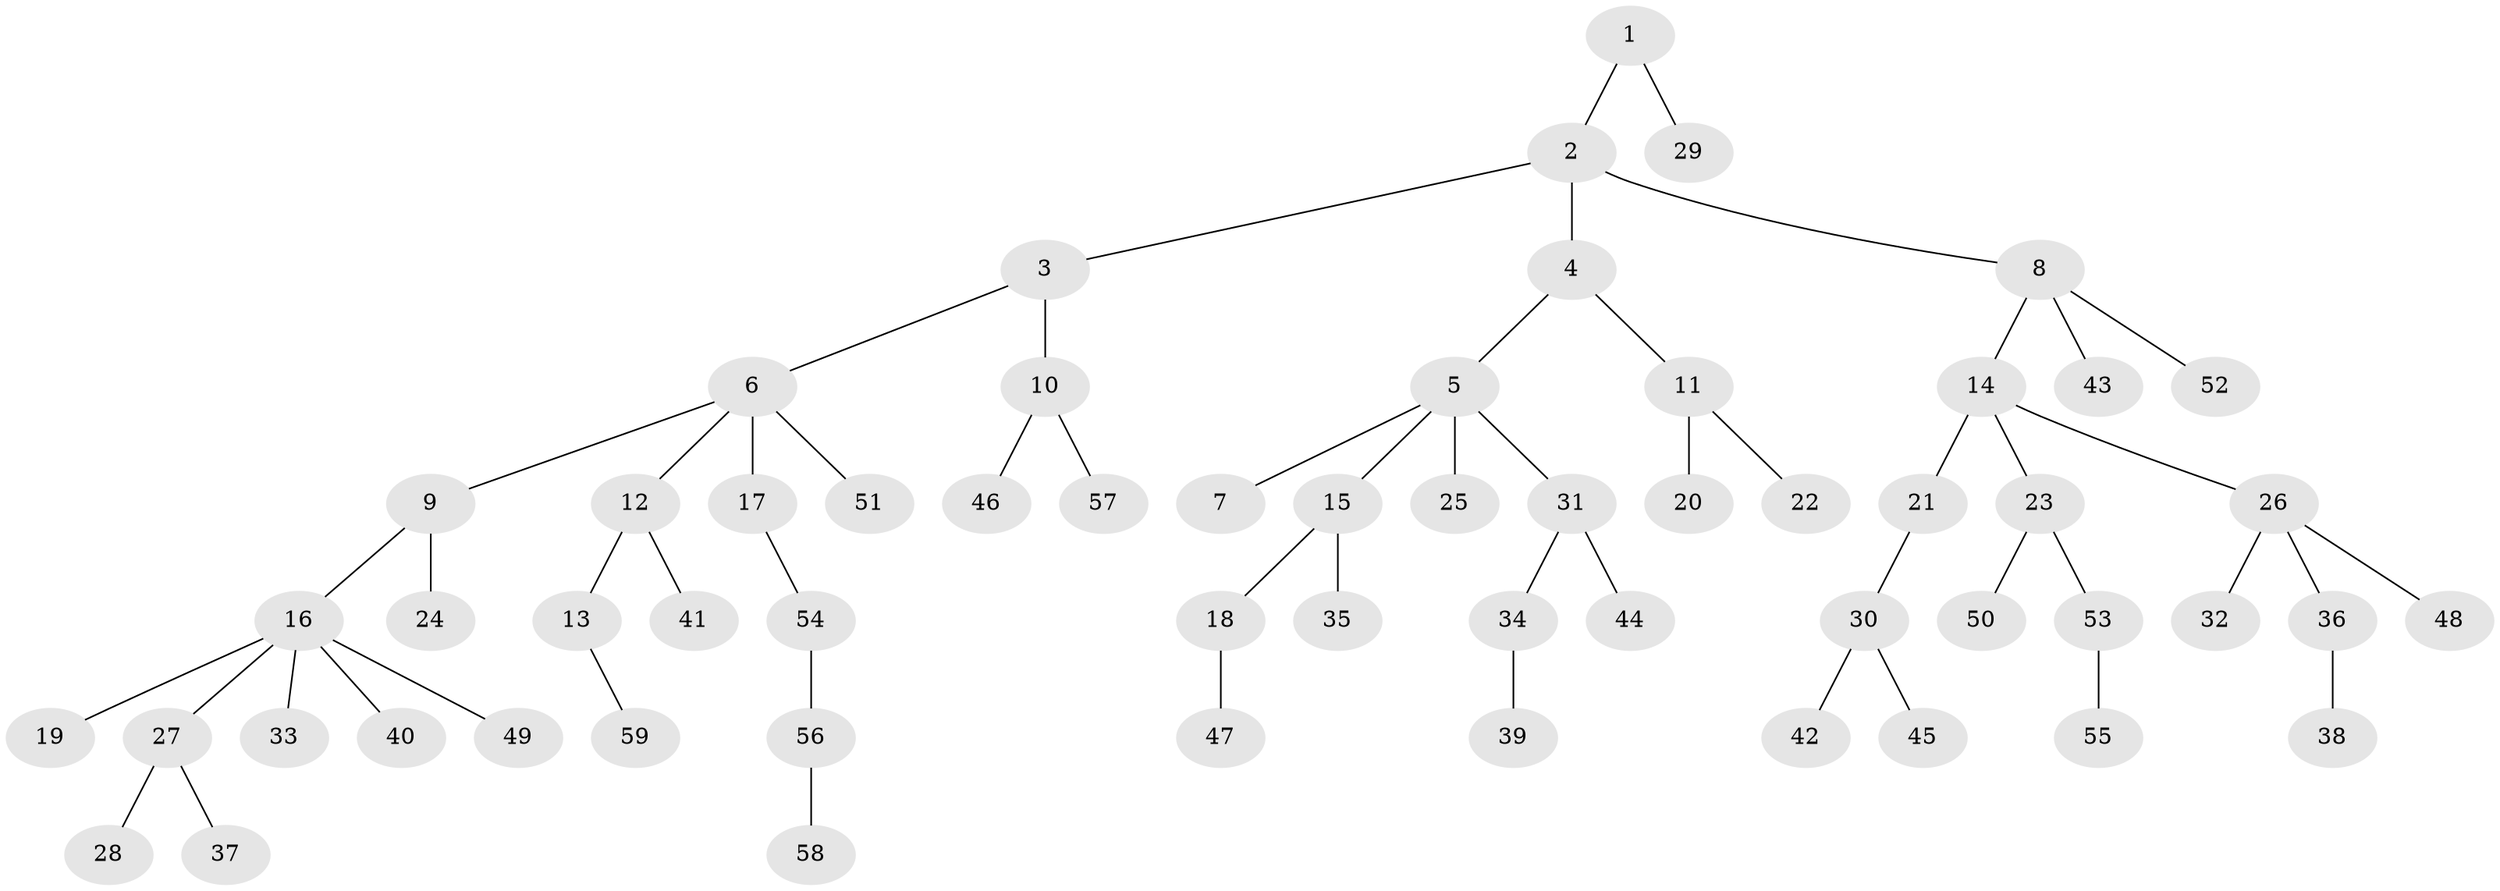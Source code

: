 // Generated by graph-tools (version 1.1) at 2025/11/02/27/25 16:11:25]
// undirected, 59 vertices, 58 edges
graph export_dot {
graph [start="1"]
  node [color=gray90,style=filled];
  1;
  2;
  3;
  4;
  5;
  6;
  7;
  8;
  9;
  10;
  11;
  12;
  13;
  14;
  15;
  16;
  17;
  18;
  19;
  20;
  21;
  22;
  23;
  24;
  25;
  26;
  27;
  28;
  29;
  30;
  31;
  32;
  33;
  34;
  35;
  36;
  37;
  38;
  39;
  40;
  41;
  42;
  43;
  44;
  45;
  46;
  47;
  48;
  49;
  50;
  51;
  52;
  53;
  54;
  55;
  56;
  57;
  58;
  59;
  1 -- 2;
  1 -- 29;
  2 -- 3;
  2 -- 4;
  2 -- 8;
  3 -- 6;
  3 -- 10;
  4 -- 5;
  4 -- 11;
  5 -- 7;
  5 -- 15;
  5 -- 25;
  5 -- 31;
  6 -- 9;
  6 -- 12;
  6 -- 17;
  6 -- 51;
  8 -- 14;
  8 -- 43;
  8 -- 52;
  9 -- 16;
  9 -- 24;
  10 -- 46;
  10 -- 57;
  11 -- 20;
  11 -- 22;
  12 -- 13;
  12 -- 41;
  13 -- 59;
  14 -- 21;
  14 -- 23;
  14 -- 26;
  15 -- 18;
  15 -- 35;
  16 -- 19;
  16 -- 27;
  16 -- 33;
  16 -- 40;
  16 -- 49;
  17 -- 54;
  18 -- 47;
  21 -- 30;
  23 -- 50;
  23 -- 53;
  26 -- 32;
  26 -- 36;
  26 -- 48;
  27 -- 28;
  27 -- 37;
  30 -- 42;
  30 -- 45;
  31 -- 34;
  31 -- 44;
  34 -- 39;
  36 -- 38;
  53 -- 55;
  54 -- 56;
  56 -- 58;
}
